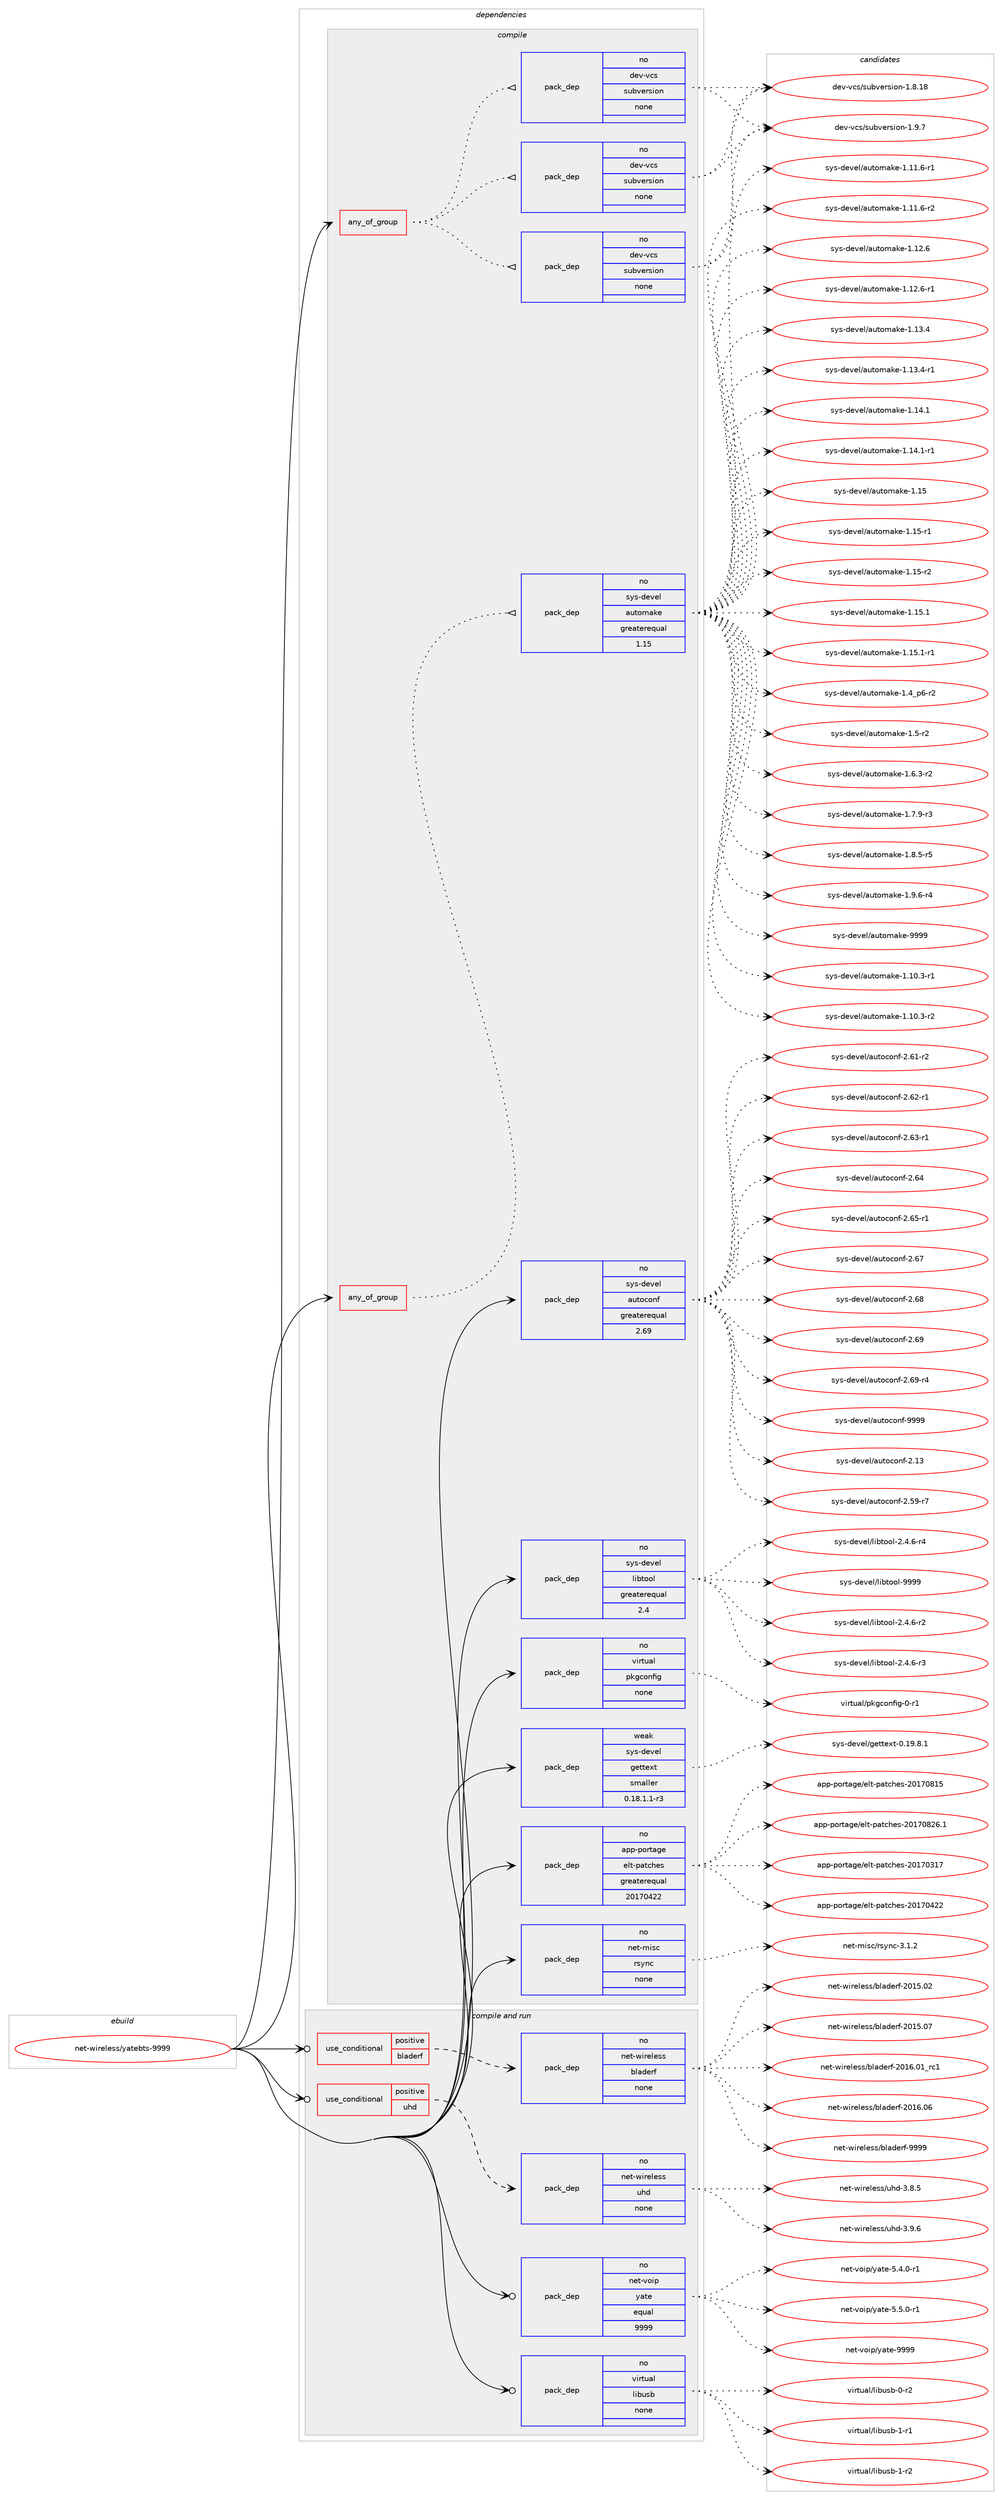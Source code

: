 digraph prolog {

# *************
# Graph options
# *************

newrank=true;
concentrate=true;
compound=true;
graph [rankdir=LR,fontname=Helvetica,fontsize=10,ranksep=1.5];#, ranksep=2.5, nodesep=0.2];
edge  [arrowhead=vee];
node  [fontname=Helvetica,fontsize=10];

# **********
# The ebuild
# **********

subgraph cluster_leftcol {
color=gray;
rank=same;
label=<<i>ebuild</i>>;
id [label="net-wireless/yatebts-9999", color=red, width=4, href="../net-wireless/yatebts-9999.svg"];
}

# ****************
# The dependencies
# ****************

subgraph cluster_midcol {
color=gray;
label=<<i>dependencies</i>>;
subgraph cluster_compile {
fillcolor="#eeeeee";
style=filled;
label=<<i>compile</i>>;
subgraph any7408 {
dependency440532 [label=<<TABLE BORDER="0" CELLBORDER="1" CELLSPACING="0" CELLPADDING="4"><TR><TD CELLPADDING="10">any_of_group</TD></TR></TABLE>>, shape=none, color=red];subgraph pack323989 {
dependency440533 [label=<<TABLE BORDER="0" CELLBORDER="1" CELLSPACING="0" CELLPADDING="4" WIDTH="220"><TR><TD ROWSPAN="6" CELLPADDING="30">pack_dep</TD></TR><TR><TD WIDTH="110">no</TD></TR><TR><TD>dev-vcs</TD></TR><TR><TD>subversion</TD></TR><TR><TD>none</TD></TR><TR><TD></TD></TR></TABLE>>, shape=none, color=blue];
}
dependency440532:e -> dependency440533:w [weight=20,style="dotted",arrowhead="oinv"];
subgraph pack323990 {
dependency440534 [label=<<TABLE BORDER="0" CELLBORDER="1" CELLSPACING="0" CELLPADDING="4" WIDTH="220"><TR><TD ROWSPAN="6" CELLPADDING="30">pack_dep</TD></TR><TR><TD WIDTH="110">no</TD></TR><TR><TD>dev-vcs</TD></TR><TR><TD>subversion</TD></TR><TR><TD>none</TD></TR><TR><TD></TD></TR></TABLE>>, shape=none, color=blue];
}
dependency440532:e -> dependency440534:w [weight=20,style="dotted",arrowhead="oinv"];
subgraph pack323991 {
dependency440535 [label=<<TABLE BORDER="0" CELLBORDER="1" CELLSPACING="0" CELLPADDING="4" WIDTH="220"><TR><TD ROWSPAN="6" CELLPADDING="30">pack_dep</TD></TR><TR><TD WIDTH="110">no</TD></TR><TR><TD>dev-vcs</TD></TR><TR><TD>subversion</TD></TR><TR><TD>none</TD></TR><TR><TD></TD></TR></TABLE>>, shape=none, color=blue];
}
dependency440532:e -> dependency440535:w [weight=20,style="dotted",arrowhead="oinv"];
}
id:e -> dependency440532:w [weight=20,style="solid",arrowhead="vee"];
subgraph any7409 {
dependency440536 [label=<<TABLE BORDER="0" CELLBORDER="1" CELLSPACING="0" CELLPADDING="4"><TR><TD CELLPADDING="10">any_of_group</TD></TR></TABLE>>, shape=none, color=red];subgraph pack323992 {
dependency440537 [label=<<TABLE BORDER="0" CELLBORDER="1" CELLSPACING="0" CELLPADDING="4" WIDTH="220"><TR><TD ROWSPAN="6" CELLPADDING="30">pack_dep</TD></TR><TR><TD WIDTH="110">no</TD></TR><TR><TD>sys-devel</TD></TR><TR><TD>automake</TD></TR><TR><TD>greaterequal</TD></TR><TR><TD>1.15</TD></TR></TABLE>>, shape=none, color=blue];
}
dependency440536:e -> dependency440537:w [weight=20,style="dotted",arrowhead="oinv"];
}
id:e -> dependency440536:w [weight=20,style="solid",arrowhead="vee"];
subgraph pack323993 {
dependency440538 [label=<<TABLE BORDER="0" CELLBORDER="1" CELLSPACING="0" CELLPADDING="4" WIDTH="220"><TR><TD ROWSPAN="6" CELLPADDING="30">pack_dep</TD></TR><TR><TD WIDTH="110">no</TD></TR><TR><TD>app-portage</TD></TR><TR><TD>elt-patches</TD></TR><TR><TD>greaterequal</TD></TR><TR><TD>20170422</TD></TR></TABLE>>, shape=none, color=blue];
}
id:e -> dependency440538:w [weight=20,style="solid",arrowhead="vee"];
subgraph pack323994 {
dependency440539 [label=<<TABLE BORDER="0" CELLBORDER="1" CELLSPACING="0" CELLPADDING="4" WIDTH="220"><TR><TD ROWSPAN="6" CELLPADDING="30">pack_dep</TD></TR><TR><TD WIDTH="110">no</TD></TR><TR><TD>net-misc</TD></TR><TR><TD>rsync</TD></TR><TR><TD>none</TD></TR><TR><TD></TD></TR></TABLE>>, shape=none, color=blue];
}
id:e -> dependency440539:w [weight=20,style="solid",arrowhead="vee"];
subgraph pack323995 {
dependency440540 [label=<<TABLE BORDER="0" CELLBORDER="1" CELLSPACING="0" CELLPADDING="4" WIDTH="220"><TR><TD ROWSPAN="6" CELLPADDING="30">pack_dep</TD></TR><TR><TD WIDTH="110">no</TD></TR><TR><TD>sys-devel</TD></TR><TR><TD>autoconf</TD></TR><TR><TD>greaterequal</TD></TR><TR><TD>2.69</TD></TR></TABLE>>, shape=none, color=blue];
}
id:e -> dependency440540:w [weight=20,style="solid",arrowhead="vee"];
subgraph pack323996 {
dependency440541 [label=<<TABLE BORDER="0" CELLBORDER="1" CELLSPACING="0" CELLPADDING="4" WIDTH="220"><TR><TD ROWSPAN="6" CELLPADDING="30">pack_dep</TD></TR><TR><TD WIDTH="110">no</TD></TR><TR><TD>sys-devel</TD></TR><TR><TD>libtool</TD></TR><TR><TD>greaterequal</TD></TR><TR><TD>2.4</TD></TR></TABLE>>, shape=none, color=blue];
}
id:e -> dependency440541:w [weight=20,style="solid",arrowhead="vee"];
subgraph pack323997 {
dependency440542 [label=<<TABLE BORDER="0" CELLBORDER="1" CELLSPACING="0" CELLPADDING="4" WIDTH="220"><TR><TD ROWSPAN="6" CELLPADDING="30">pack_dep</TD></TR><TR><TD WIDTH="110">no</TD></TR><TR><TD>virtual</TD></TR><TR><TD>pkgconfig</TD></TR><TR><TD>none</TD></TR><TR><TD></TD></TR></TABLE>>, shape=none, color=blue];
}
id:e -> dependency440542:w [weight=20,style="solid",arrowhead="vee"];
subgraph pack323998 {
dependency440543 [label=<<TABLE BORDER="0" CELLBORDER="1" CELLSPACING="0" CELLPADDING="4" WIDTH="220"><TR><TD ROWSPAN="6" CELLPADDING="30">pack_dep</TD></TR><TR><TD WIDTH="110">weak</TD></TR><TR><TD>sys-devel</TD></TR><TR><TD>gettext</TD></TR><TR><TD>smaller</TD></TR><TR><TD>0.18.1.1-r3</TD></TR></TABLE>>, shape=none, color=blue];
}
id:e -> dependency440543:w [weight=20,style="solid",arrowhead="vee"];
}
subgraph cluster_compileandrun {
fillcolor="#eeeeee";
style=filled;
label=<<i>compile and run</i>>;
subgraph cond108896 {
dependency440544 [label=<<TABLE BORDER="0" CELLBORDER="1" CELLSPACING="0" CELLPADDING="4"><TR><TD ROWSPAN="3" CELLPADDING="10">use_conditional</TD></TR><TR><TD>positive</TD></TR><TR><TD>bladerf</TD></TR></TABLE>>, shape=none, color=red];
subgraph pack323999 {
dependency440545 [label=<<TABLE BORDER="0" CELLBORDER="1" CELLSPACING="0" CELLPADDING="4" WIDTH="220"><TR><TD ROWSPAN="6" CELLPADDING="30">pack_dep</TD></TR><TR><TD WIDTH="110">no</TD></TR><TR><TD>net-wireless</TD></TR><TR><TD>bladerf</TD></TR><TR><TD>none</TD></TR><TR><TD></TD></TR></TABLE>>, shape=none, color=blue];
}
dependency440544:e -> dependency440545:w [weight=20,style="dashed",arrowhead="vee"];
}
id:e -> dependency440544:w [weight=20,style="solid",arrowhead="odotvee"];
subgraph cond108897 {
dependency440546 [label=<<TABLE BORDER="0" CELLBORDER="1" CELLSPACING="0" CELLPADDING="4"><TR><TD ROWSPAN="3" CELLPADDING="10">use_conditional</TD></TR><TR><TD>positive</TD></TR><TR><TD>uhd</TD></TR></TABLE>>, shape=none, color=red];
subgraph pack324000 {
dependency440547 [label=<<TABLE BORDER="0" CELLBORDER="1" CELLSPACING="0" CELLPADDING="4" WIDTH="220"><TR><TD ROWSPAN="6" CELLPADDING="30">pack_dep</TD></TR><TR><TD WIDTH="110">no</TD></TR><TR><TD>net-wireless</TD></TR><TR><TD>uhd</TD></TR><TR><TD>none</TD></TR><TR><TD></TD></TR></TABLE>>, shape=none, color=blue];
}
dependency440546:e -> dependency440547:w [weight=20,style="dashed",arrowhead="vee"];
}
id:e -> dependency440546:w [weight=20,style="solid",arrowhead="odotvee"];
subgraph pack324001 {
dependency440548 [label=<<TABLE BORDER="0" CELLBORDER="1" CELLSPACING="0" CELLPADDING="4" WIDTH="220"><TR><TD ROWSPAN="6" CELLPADDING="30">pack_dep</TD></TR><TR><TD WIDTH="110">no</TD></TR><TR><TD>net-voip</TD></TR><TR><TD>yate</TD></TR><TR><TD>equal</TD></TR><TR><TD>9999</TD></TR></TABLE>>, shape=none, color=blue];
}
id:e -> dependency440548:w [weight=20,style="solid",arrowhead="odotvee"];
subgraph pack324002 {
dependency440549 [label=<<TABLE BORDER="0" CELLBORDER="1" CELLSPACING="0" CELLPADDING="4" WIDTH="220"><TR><TD ROWSPAN="6" CELLPADDING="30">pack_dep</TD></TR><TR><TD WIDTH="110">no</TD></TR><TR><TD>virtual</TD></TR><TR><TD>libusb</TD></TR><TR><TD>none</TD></TR><TR><TD></TD></TR></TABLE>>, shape=none, color=blue];
}
id:e -> dependency440549:w [weight=20,style="solid",arrowhead="odotvee"];
}
subgraph cluster_run {
fillcolor="#eeeeee";
style=filled;
label=<<i>run</i>>;
}
}

# **************
# The candidates
# **************

subgraph cluster_choices {
rank=same;
color=gray;
label=<<i>candidates</i>>;

subgraph choice323989 {
color=black;
nodesep=1;
choice1001011184511899115471151179811810111411510511111045494656464956 [label="dev-vcs/subversion-1.8.18", color=red, width=4,href="../dev-vcs/subversion-1.8.18.svg"];
choice10010111845118991154711511798118101114115105111110454946574655 [label="dev-vcs/subversion-1.9.7", color=red, width=4,href="../dev-vcs/subversion-1.9.7.svg"];
dependency440533:e -> choice1001011184511899115471151179811810111411510511111045494656464956:w [style=dotted,weight="100"];
dependency440533:e -> choice10010111845118991154711511798118101114115105111110454946574655:w [style=dotted,weight="100"];
}
subgraph choice323990 {
color=black;
nodesep=1;
choice1001011184511899115471151179811810111411510511111045494656464956 [label="dev-vcs/subversion-1.8.18", color=red, width=4,href="../dev-vcs/subversion-1.8.18.svg"];
choice10010111845118991154711511798118101114115105111110454946574655 [label="dev-vcs/subversion-1.9.7", color=red, width=4,href="../dev-vcs/subversion-1.9.7.svg"];
dependency440534:e -> choice1001011184511899115471151179811810111411510511111045494656464956:w [style=dotted,weight="100"];
dependency440534:e -> choice10010111845118991154711511798118101114115105111110454946574655:w [style=dotted,weight="100"];
}
subgraph choice323991 {
color=black;
nodesep=1;
choice1001011184511899115471151179811810111411510511111045494656464956 [label="dev-vcs/subversion-1.8.18", color=red, width=4,href="../dev-vcs/subversion-1.8.18.svg"];
choice10010111845118991154711511798118101114115105111110454946574655 [label="dev-vcs/subversion-1.9.7", color=red, width=4,href="../dev-vcs/subversion-1.9.7.svg"];
dependency440535:e -> choice1001011184511899115471151179811810111411510511111045494656464956:w [style=dotted,weight="100"];
dependency440535:e -> choice10010111845118991154711511798118101114115105111110454946574655:w [style=dotted,weight="100"];
}
subgraph choice323992 {
color=black;
nodesep=1;
choice11512111545100101118101108479711711611110997107101454946494846514511449 [label="sys-devel/automake-1.10.3-r1", color=red, width=4,href="../sys-devel/automake-1.10.3-r1.svg"];
choice11512111545100101118101108479711711611110997107101454946494846514511450 [label="sys-devel/automake-1.10.3-r2", color=red, width=4,href="../sys-devel/automake-1.10.3-r2.svg"];
choice11512111545100101118101108479711711611110997107101454946494946544511449 [label="sys-devel/automake-1.11.6-r1", color=red, width=4,href="../sys-devel/automake-1.11.6-r1.svg"];
choice11512111545100101118101108479711711611110997107101454946494946544511450 [label="sys-devel/automake-1.11.6-r2", color=red, width=4,href="../sys-devel/automake-1.11.6-r2.svg"];
choice1151211154510010111810110847971171161111099710710145494649504654 [label="sys-devel/automake-1.12.6", color=red, width=4,href="../sys-devel/automake-1.12.6.svg"];
choice11512111545100101118101108479711711611110997107101454946495046544511449 [label="sys-devel/automake-1.12.6-r1", color=red, width=4,href="../sys-devel/automake-1.12.6-r1.svg"];
choice1151211154510010111810110847971171161111099710710145494649514652 [label="sys-devel/automake-1.13.4", color=red, width=4,href="../sys-devel/automake-1.13.4.svg"];
choice11512111545100101118101108479711711611110997107101454946495146524511449 [label="sys-devel/automake-1.13.4-r1", color=red, width=4,href="../sys-devel/automake-1.13.4-r1.svg"];
choice1151211154510010111810110847971171161111099710710145494649524649 [label="sys-devel/automake-1.14.1", color=red, width=4,href="../sys-devel/automake-1.14.1.svg"];
choice11512111545100101118101108479711711611110997107101454946495246494511449 [label="sys-devel/automake-1.14.1-r1", color=red, width=4,href="../sys-devel/automake-1.14.1-r1.svg"];
choice115121115451001011181011084797117116111109971071014549464953 [label="sys-devel/automake-1.15", color=red, width=4,href="../sys-devel/automake-1.15.svg"];
choice1151211154510010111810110847971171161111099710710145494649534511449 [label="sys-devel/automake-1.15-r1", color=red, width=4,href="../sys-devel/automake-1.15-r1.svg"];
choice1151211154510010111810110847971171161111099710710145494649534511450 [label="sys-devel/automake-1.15-r2", color=red, width=4,href="../sys-devel/automake-1.15-r2.svg"];
choice1151211154510010111810110847971171161111099710710145494649534649 [label="sys-devel/automake-1.15.1", color=red, width=4,href="../sys-devel/automake-1.15.1.svg"];
choice11512111545100101118101108479711711611110997107101454946495346494511449 [label="sys-devel/automake-1.15.1-r1", color=red, width=4,href="../sys-devel/automake-1.15.1-r1.svg"];
choice115121115451001011181011084797117116111109971071014549465295112544511450 [label="sys-devel/automake-1.4_p6-r2", color=red, width=4,href="../sys-devel/automake-1.4_p6-r2.svg"];
choice11512111545100101118101108479711711611110997107101454946534511450 [label="sys-devel/automake-1.5-r2", color=red, width=4,href="../sys-devel/automake-1.5-r2.svg"];
choice115121115451001011181011084797117116111109971071014549465446514511450 [label="sys-devel/automake-1.6.3-r2", color=red, width=4,href="../sys-devel/automake-1.6.3-r2.svg"];
choice115121115451001011181011084797117116111109971071014549465546574511451 [label="sys-devel/automake-1.7.9-r3", color=red, width=4,href="../sys-devel/automake-1.7.9-r3.svg"];
choice115121115451001011181011084797117116111109971071014549465646534511453 [label="sys-devel/automake-1.8.5-r5", color=red, width=4,href="../sys-devel/automake-1.8.5-r5.svg"];
choice115121115451001011181011084797117116111109971071014549465746544511452 [label="sys-devel/automake-1.9.6-r4", color=red, width=4,href="../sys-devel/automake-1.9.6-r4.svg"];
choice115121115451001011181011084797117116111109971071014557575757 [label="sys-devel/automake-9999", color=red, width=4,href="../sys-devel/automake-9999.svg"];
dependency440537:e -> choice11512111545100101118101108479711711611110997107101454946494846514511449:w [style=dotted,weight="100"];
dependency440537:e -> choice11512111545100101118101108479711711611110997107101454946494846514511450:w [style=dotted,weight="100"];
dependency440537:e -> choice11512111545100101118101108479711711611110997107101454946494946544511449:w [style=dotted,weight="100"];
dependency440537:e -> choice11512111545100101118101108479711711611110997107101454946494946544511450:w [style=dotted,weight="100"];
dependency440537:e -> choice1151211154510010111810110847971171161111099710710145494649504654:w [style=dotted,weight="100"];
dependency440537:e -> choice11512111545100101118101108479711711611110997107101454946495046544511449:w [style=dotted,weight="100"];
dependency440537:e -> choice1151211154510010111810110847971171161111099710710145494649514652:w [style=dotted,weight="100"];
dependency440537:e -> choice11512111545100101118101108479711711611110997107101454946495146524511449:w [style=dotted,weight="100"];
dependency440537:e -> choice1151211154510010111810110847971171161111099710710145494649524649:w [style=dotted,weight="100"];
dependency440537:e -> choice11512111545100101118101108479711711611110997107101454946495246494511449:w [style=dotted,weight="100"];
dependency440537:e -> choice115121115451001011181011084797117116111109971071014549464953:w [style=dotted,weight="100"];
dependency440537:e -> choice1151211154510010111810110847971171161111099710710145494649534511449:w [style=dotted,weight="100"];
dependency440537:e -> choice1151211154510010111810110847971171161111099710710145494649534511450:w [style=dotted,weight="100"];
dependency440537:e -> choice1151211154510010111810110847971171161111099710710145494649534649:w [style=dotted,weight="100"];
dependency440537:e -> choice11512111545100101118101108479711711611110997107101454946495346494511449:w [style=dotted,weight="100"];
dependency440537:e -> choice115121115451001011181011084797117116111109971071014549465295112544511450:w [style=dotted,weight="100"];
dependency440537:e -> choice11512111545100101118101108479711711611110997107101454946534511450:w [style=dotted,weight="100"];
dependency440537:e -> choice115121115451001011181011084797117116111109971071014549465446514511450:w [style=dotted,weight="100"];
dependency440537:e -> choice115121115451001011181011084797117116111109971071014549465546574511451:w [style=dotted,weight="100"];
dependency440537:e -> choice115121115451001011181011084797117116111109971071014549465646534511453:w [style=dotted,weight="100"];
dependency440537:e -> choice115121115451001011181011084797117116111109971071014549465746544511452:w [style=dotted,weight="100"];
dependency440537:e -> choice115121115451001011181011084797117116111109971071014557575757:w [style=dotted,weight="100"];
}
subgraph choice323993 {
color=black;
nodesep=1;
choice97112112451121111141169710310147101108116451129711699104101115455048495548514955 [label="app-portage/elt-patches-20170317", color=red, width=4,href="../app-portage/elt-patches-20170317.svg"];
choice97112112451121111141169710310147101108116451129711699104101115455048495548525050 [label="app-portage/elt-patches-20170422", color=red, width=4,href="../app-portage/elt-patches-20170422.svg"];
choice97112112451121111141169710310147101108116451129711699104101115455048495548564953 [label="app-portage/elt-patches-20170815", color=red, width=4,href="../app-portage/elt-patches-20170815.svg"];
choice971121124511211111411697103101471011081164511297116991041011154550484955485650544649 [label="app-portage/elt-patches-20170826.1", color=red, width=4,href="../app-portage/elt-patches-20170826.1.svg"];
dependency440538:e -> choice97112112451121111141169710310147101108116451129711699104101115455048495548514955:w [style=dotted,weight="100"];
dependency440538:e -> choice97112112451121111141169710310147101108116451129711699104101115455048495548525050:w [style=dotted,weight="100"];
dependency440538:e -> choice97112112451121111141169710310147101108116451129711699104101115455048495548564953:w [style=dotted,weight="100"];
dependency440538:e -> choice971121124511211111411697103101471011081164511297116991041011154550484955485650544649:w [style=dotted,weight="100"];
}
subgraph choice323994 {
color=black;
nodesep=1;
choice11010111645109105115994711411512111099455146494650 [label="net-misc/rsync-3.1.2", color=red, width=4,href="../net-misc/rsync-3.1.2.svg"];
dependency440539:e -> choice11010111645109105115994711411512111099455146494650:w [style=dotted,weight="100"];
}
subgraph choice323995 {
color=black;
nodesep=1;
choice115121115451001011181011084797117116111991111101024550464951 [label="sys-devel/autoconf-2.13", color=red, width=4,href="../sys-devel/autoconf-2.13.svg"];
choice1151211154510010111810110847971171161119911111010245504653574511455 [label="sys-devel/autoconf-2.59-r7", color=red, width=4,href="../sys-devel/autoconf-2.59-r7.svg"];
choice1151211154510010111810110847971171161119911111010245504654494511450 [label="sys-devel/autoconf-2.61-r2", color=red, width=4,href="../sys-devel/autoconf-2.61-r2.svg"];
choice1151211154510010111810110847971171161119911111010245504654504511449 [label="sys-devel/autoconf-2.62-r1", color=red, width=4,href="../sys-devel/autoconf-2.62-r1.svg"];
choice1151211154510010111810110847971171161119911111010245504654514511449 [label="sys-devel/autoconf-2.63-r1", color=red, width=4,href="../sys-devel/autoconf-2.63-r1.svg"];
choice115121115451001011181011084797117116111991111101024550465452 [label="sys-devel/autoconf-2.64", color=red, width=4,href="../sys-devel/autoconf-2.64.svg"];
choice1151211154510010111810110847971171161119911111010245504654534511449 [label="sys-devel/autoconf-2.65-r1", color=red, width=4,href="../sys-devel/autoconf-2.65-r1.svg"];
choice115121115451001011181011084797117116111991111101024550465455 [label="sys-devel/autoconf-2.67", color=red, width=4,href="../sys-devel/autoconf-2.67.svg"];
choice115121115451001011181011084797117116111991111101024550465456 [label="sys-devel/autoconf-2.68", color=red, width=4,href="../sys-devel/autoconf-2.68.svg"];
choice115121115451001011181011084797117116111991111101024550465457 [label="sys-devel/autoconf-2.69", color=red, width=4,href="../sys-devel/autoconf-2.69.svg"];
choice1151211154510010111810110847971171161119911111010245504654574511452 [label="sys-devel/autoconf-2.69-r4", color=red, width=4,href="../sys-devel/autoconf-2.69-r4.svg"];
choice115121115451001011181011084797117116111991111101024557575757 [label="sys-devel/autoconf-9999", color=red, width=4,href="../sys-devel/autoconf-9999.svg"];
dependency440540:e -> choice115121115451001011181011084797117116111991111101024550464951:w [style=dotted,weight="100"];
dependency440540:e -> choice1151211154510010111810110847971171161119911111010245504653574511455:w [style=dotted,weight="100"];
dependency440540:e -> choice1151211154510010111810110847971171161119911111010245504654494511450:w [style=dotted,weight="100"];
dependency440540:e -> choice1151211154510010111810110847971171161119911111010245504654504511449:w [style=dotted,weight="100"];
dependency440540:e -> choice1151211154510010111810110847971171161119911111010245504654514511449:w [style=dotted,weight="100"];
dependency440540:e -> choice115121115451001011181011084797117116111991111101024550465452:w [style=dotted,weight="100"];
dependency440540:e -> choice1151211154510010111810110847971171161119911111010245504654534511449:w [style=dotted,weight="100"];
dependency440540:e -> choice115121115451001011181011084797117116111991111101024550465455:w [style=dotted,weight="100"];
dependency440540:e -> choice115121115451001011181011084797117116111991111101024550465456:w [style=dotted,weight="100"];
dependency440540:e -> choice115121115451001011181011084797117116111991111101024550465457:w [style=dotted,weight="100"];
dependency440540:e -> choice1151211154510010111810110847971171161119911111010245504654574511452:w [style=dotted,weight="100"];
dependency440540:e -> choice115121115451001011181011084797117116111991111101024557575757:w [style=dotted,weight="100"];
}
subgraph choice323996 {
color=black;
nodesep=1;
choice1151211154510010111810110847108105981161111111084550465246544511450 [label="sys-devel/libtool-2.4.6-r2", color=red, width=4,href="../sys-devel/libtool-2.4.6-r2.svg"];
choice1151211154510010111810110847108105981161111111084550465246544511451 [label="sys-devel/libtool-2.4.6-r3", color=red, width=4,href="../sys-devel/libtool-2.4.6-r3.svg"];
choice1151211154510010111810110847108105981161111111084550465246544511452 [label="sys-devel/libtool-2.4.6-r4", color=red, width=4,href="../sys-devel/libtool-2.4.6-r4.svg"];
choice1151211154510010111810110847108105981161111111084557575757 [label="sys-devel/libtool-9999", color=red, width=4,href="../sys-devel/libtool-9999.svg"];
dependency440541:e -> choice1151211154510010111810110847108105981161111111084550465246544511450:w [style=dotted,weight="100"];
dependency440541:e -> choice1151211154510010111810110847108105981161111111084550465246544511451:w [style=dotted,weight="100"];
dependency440541:e -> choice1151211154510010111810110847108105981161111111084550465246544511452:w [style=dotted,weight="100"];
dependency440541:e -> choice1151211154510010111810110847108105981161111111084557575757:w [style=dotted,weight="100"];
}
subgraph choice323997 {
color=black;
nodesep=1;
choice11810511411611797108471121071039911111010210510345484511449 [label="virtual/pkgconfig-0-r1", color=red, width=4,href="../virtual/pkgconfig-0-r1.svg"];
dependency440542:e -> choice11810511411611797108471121071039911111010210510345484511449:w [style=dotted,weight="100"];
}
subgraph choice323998 {
color=black;
nodesep=1;
choice1151211154510010111810110847103101116116101120116454846495746564649 [label="sys-devel/gettext-0.19.8.1", color=red, width=4,href="../sys-devel/gettext-0.19.8.1.svg"];
dependency440543:e -> choice1151211154510010111810110847103101116116101120116454846495746564649:w [style=dotted,weight="100"];
}
subgraph choice323999 {
color=black;
nodesep=1;
choice110101116451191051141011081011151154798108971001011141024550484953464850 [label="net-wireless/bladerf-2015.02", color=red, width=4,href="../net-wireless/bladerf-2015.02.svg"];
choice110101116451191051141011081011151154798108971001011141024550484953464855 [label="net-wireless/bladerf-2015.07", color=red, width=4,href="../net-wireless/bladerf-2015.07.svg"];
choice110101116451191051141011081011151154798108971001011141024550484954464849951149949 [label="net-wireless/bladerf-2016.01_rc1", color=red, width=4,href="../net-wireless/bladerf-2016.01_rc1.svg"];
choice110101116451191051141011081011151154798108971001011141024550484954464854 [label="net-wireless/bladerf-2016.06", color=red, width=4,href="../net-wireless/bladerf-2016.06.svg"];
choice110101116451191051141011081011151154798108971001011141024557575757 [label="net-wireless/bladerf-9999", color=red, width=4,href="../net-wireless/bladerf-9999.svg"];
dependency440545:e -> choice110101116451191051141011081011151154798108971001011141024550484953464850:w [style=dotted,weight="100"];
dependency440545:e -> choice110101116451191051141011081011151154798108971001011141024550484953464855:w [style=dotted,weight="100"];
dependency440545:e -> choice110101116451191051141011081011151154798108971001011141024550484954464849951149949:w [style=dotted,weight="100"];
dependency440545:e -> choice110101116451191051141011081011151154798108971001011141024550484954464854:w [style=dotted,weight="100"];
dependency440545:e -> choice110101116451191051141011081011151154798108971001011141024557575757:w [style=dotted,weight="100"];
}
subgraph choice324000 {
color=black;
nodesep=1;
choice1101011164511910511410110810111511547117104100455146564653 [label="net-wireless/uhd-3.8.5", color=red, width=4,href="../net-wireless/uhd-3.8.5.svg"];
choice1101011164511910511410110810111511547117104100455146574654 [label="net-wireless/uhd-3.9.6", color=red, width=4,href="../net-wireless/uhd-3.9.6.svg"];
dependency440547:e -> choice1101011164511910511410110810111511547117104100455146564653:w [style=dotted,weight="100"];
dependency440547:e -> choice1101011164511910511410110810111511547117104100455146574654:w [style=dotted,weight="100"];
}
subgraph choice324001 {
color=black;
nodesep=1;
choice1101011164511811110511247121971161014553465246484511449 [label="net-voip/yate-5.4.0-r1", color=red, width=4,href="../net-voip/yate-5.4.0-r1.svg"];
choice1101011164511811110511247121971161014553465346484511449 [label="net-voip/yate-5.5.0-r1", color=red, width=4,href="../net-voip/yate-5.5.0-r1.svg"];
choice1101011164511811110511247121971161014557575757 [label="net-voip/yate-9999", color=red, width=4,href="../net-voip/yate-9999.svg"];
dependency440548:e -> choice1101011164511811110511247121971161014553465246484511449:w [style=dotted,weight="100"];
dependency440548:e -> choice1101011164511811110511247121971161014553465346484511449:w [style=dotted,weight="100"];
dependency440548:e -> choice1101011164511811110511247121971161014557575757:w [style=dotted,weight="100"];
}
subgraph choice324002 {
color=black;
nodesep=1;
choice1181051141161179710847108105981171159845484511450 [label="virtual/libusb-0-r2", color=red, width=4,href="../virtual/libusb-0-r2.svg"];
choice1181051141161179710847108105981171159845494511449 [label="virtual/libusb-1-r1", color=red, width=4,href="../virtual/libusb-1-r1.svg"];
choice1181051141161179710847108105981171159845494511450 [label="virtual/libusb-1-r2", color=red, width=4,href="../virtual/libusb-1-r2.svg"];
dependency440549:e -> choice1181051141161179710847108105981171159845484511450:w [style=dotted,weight="100"];
dependency440549:e -> choice1181051141161179710847108105981171159845494511449:w [style=dotted,weight="100"];
dependency440549:e -> choice1181051141161179710847108105981171159845494511450:w [style=dotted,weight="100"];
}
}

}
